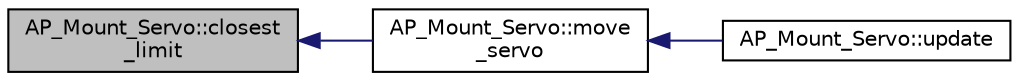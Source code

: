 digraph "AP_Mount_Servo::closest_limit"
{
 // INTERACTIVE_SVG=YES
  edge [fontname="Helvetica",fontsize="10",labelfontname="Helvetica",labelfontsize="10"];
  node [fontname="Helvetica",fontsize="10",shape=record];
  rankdir="LR";
  Node1 [label="AP_Mount_Servo::closest\l_limit",height=0.2,width=0.4,color="black", fillcolor="grey75", style="filled", fontcolor="black"];
  Node1 -> Node2 [dir="back",color="midnightblue",fontsize="10",style="solid",fontname="Helvetica"];
  Node2 [label="AP_Mount_Servo::move\l_servo",height=0.2,width=0.4,color="black", fillcolor="white", style="filled",URL="$classAP__Mount__Servo.html#aa03d61822081680668287a8519d658fd",tooltip="move_servo - moves servo with the given id to the specified angle. all angles are in degrees * 10 ..."];
  Node2 -> Node3 [dir="back",color="midnightblue",fontsize="10",style="solid",fontname="Helvetica"];
  Node3 [label="AP_Mount_Servo::update",height=0.2,width=0.4,color="black", fillcolor="white", style="filled",URL="$classAP__Mount__Servo.html#a8f4caa1ed68b0062d25e60c42b333995"];
}
